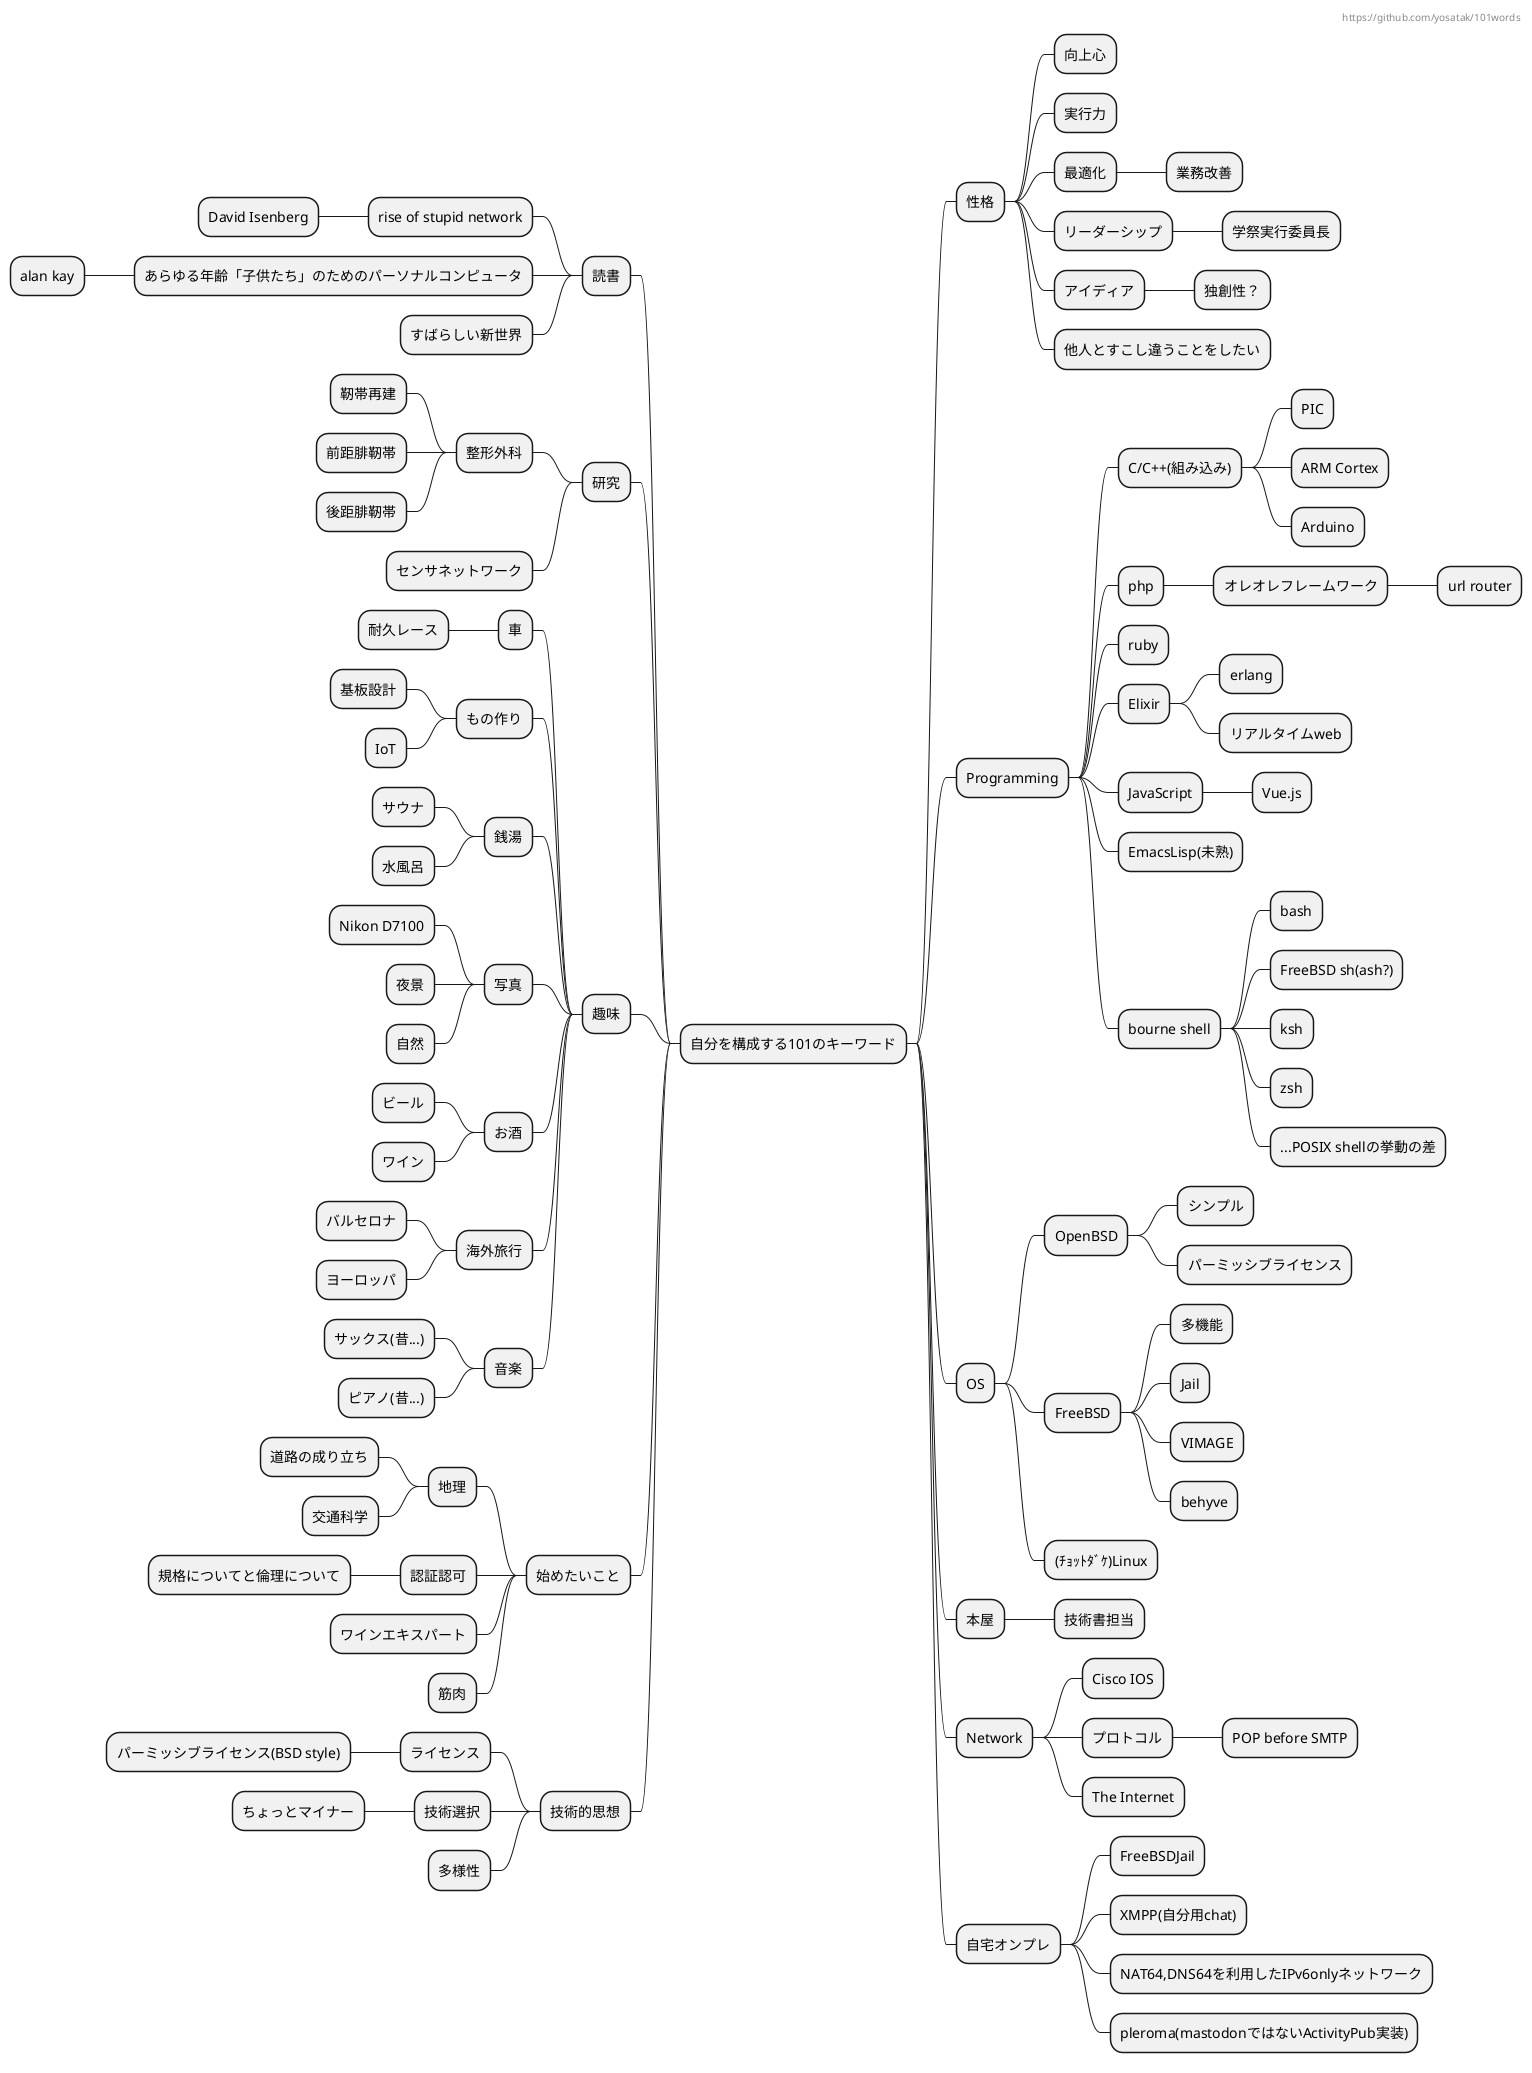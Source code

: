 @startmindmap
* 自分を構成する101のキーワード
** 性格
*** 向上心
*** 実行力
*** 最適化
**** 業務改善
*** リーダーシップ
**** 学祭実行委員長
*** アイディア
**** 独創性？
*** 他人とすこし違うことをしたい
** Programming
*** C/C++(組み込み)
**** PIC
**** ARM Cortex
**** Arduino
*** php
**** オレオレフレームワーク
***** url router
*** ruby
*** Elixir
**** erlang
**** リアルタイムweb
*** JavaScript
**** Vue.js
*** EmacsLisp(未熟)
*** bourne shell
**** bash
**** FreeBSD sh(ash?)
**** ksh
**** zsh
**** ...POSIX shellの挙動の差
** OS
*** OpenBSD
**** シンプル
**** パーミッシブライセンス
*** FreeBSD
**** 多機能
**** Jail
**** VIMAGE
**** behyve
*** (ﾁｮｯﾄﾀﾞｹ)Linux
** 本屋
*** 技術書担当
** Network
*** Cisco IOS
*** プロトコル
**** POP before SMTP
*** The Internet
** 自宅オンプレ
*** FreeBSDJail
*** XMPP(自分用chat)
*** NAT64,DNS64を利用したIPv6onlyネットワーク
*** pleroma(mastodonではないActivityPub実装)
left side
** 読書
*** rise of stupid network
**** David Isenberg
*** あらゆる年齢「子供たち」のためのパーソナルコンピュータ
**** alan kay
*** すばらしい新世界
** 研究
*** 整形外科
**** 靭帯再建
**** 前距腓靭帯
**** 後距腓靭帯
*** センサネットワーク
** 趣味
*** 車
**** 耐久レース
*** もの作り
**** 基板設計
**** IoT
*** 銭湯
**** サウナ
**** 水風呂
*** 写真
**** Nikon D7100
**** 夜景
**** 自然
*** お酒
**** ビール
**** ワイン
*** 海外旅行
**** バルセロナ
**** ヨーロッパ
*** 音楽
**** サックス(昔...)
**** ピアノ(昔...)
** 始めたいこと
*** 地理
**** 道路の成り立ち
**** 交通科学
*** 認証認可
**** 規格についてと倫理について
*** ワインエキスパート
*** 筋肉
** 技術的思想
*** ライセンス
**** パーミッシブライセンス(BSD style)
*** 技術選択
**** ちょっとマイナー
*** 多様性


header
https://github.com/yosatak/101words
endheader

@endmindmap
